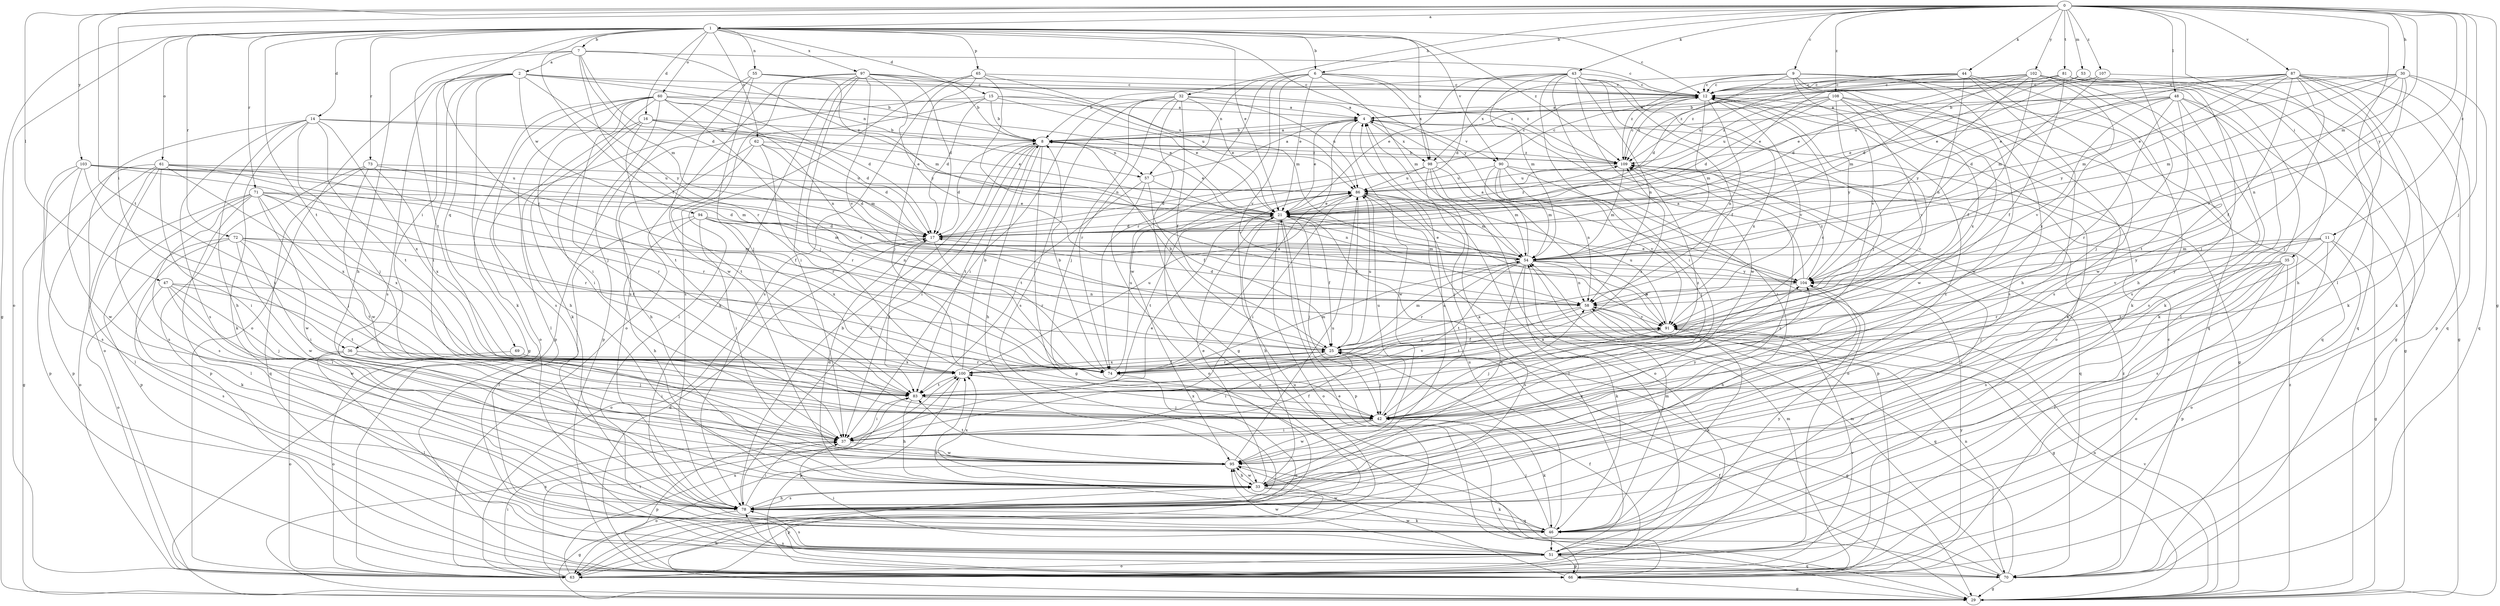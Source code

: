 strict digraph  {
0;
1;
2;
4;
6;
7;
8;
9;
11;
12;
14;
15;
16;
17;
21;
25;
29;
30;
32;
33;
35;
36;
37;
42;
43;
44;
46;
47;
48;
51;
53;
54;
55;
57;
58;
60;
61;
62;
63;
65;
66;
69;
70;
71;
72;
73;
74;
78;
81;
83;
86;
87;
90;
91;
94;
95;
97;
98;
100;
102;
103;
104;
107;
108;
109;
0 -> 1  [label=a];
0 -> 6  [label=b];
0 -> 9  [label=c];
0 -> 11  [label=c];
0 -> 29  [label=g];
0 -> 30  [label=h];
0 -> 32  [label=h];
0 -> 35  [label=i];
0 -> 36  [label=i];
0 -> 42  [label=j];
0 -> 43  [label=k];
0 -> 44  [label=k];
0 -> 47  [label=l];
0 -> 48  [label=l];
0 -> 51  [label=l];
0 -> 53  [label=m];
0 -> 54  [label=m];
0 -> 81  [label=t];
0 -> 83  [label=t];
0 -> 87  [label=v];
0 -> 102  [label=y];
0 -> 103  [label=y];
0 -> 104  [label=y];
0 -> 107  [label=z];
0 -> 108  [label=z];
1 -> 6  [label=b];
1 -> 7  [label=b];
1 -> 12  [label=c];
1 -> 14  [label=d];
1 -> 15  [label=d];
1 -> 16  [label=d];
1 -> 21  [label=e];
1 -> 25  [label=f];
1 -> 29  [label=g];
1 -> 55  [label=n];
1 -> 60  [label=o];
1 -> 61  [label=o];
1 -> 62  [label=o];
1 -> 63  [label=o];
1 -> 65  [label=p];
1 -> 71  [label=r];
1 -> 72  [label=r];
1 -> 73  [label=r];
1 -> 74  [label=r];
1 -> 83  [label=t];
1 -> 90  [label=v];
1 -> 97  [label=x];
1 -> 98  [label=x];
1 -> 104  [label=y];
1 -> 109  [label=z];
2 -> 8  [label=b];
2 -> 12  [label=c];
2 -> 36  [label=i];
2 -> 37  [label=i];
2 -> 46  [label=k];
2 -> 57  [label=n];
2 -> 63  [label=o];
2 -> 69  [label=q];
2 -> 78  [label=s];
2 -> 94  [label=w];
2 -> 104  [label=y];
4 -> 8  [label=b];
4 -> 21  [label=e];
4 -> 29  [label=g];
4 -> 90  [label=v];
4 -> 95  [label=w];
4 -> 98  [label=x];
6 -> 12  [label=c];
6 -> 21  [label=e];
6 -> 54  [label=m];
6 -> 57  [label=n];
6 -> 74  [label=r];
6 -> 91  [label=v];
6 -> 95  [label=w];
6 -> 98  [label=x];
6 -> 109  [label=z];
7 -> 2  [label=a];
7 -> 12  [label=c];
7 -> 17  [label=d];
7 -> 21  [label=e];
7 -> 33  [label=h];
7 -> 54  [label=m];
7 -> 74  [label=r];
7 -> 83  [label=t];
8 -> 4  [label=a];
8 -> 17  [label=d];
8 -> 21  [label=e];
8 -> 29  [label=g];
8 -> 33  [label=h];
8 -> 37  [label=i];
8 -> 57  [label=n];
8 -> 78  [label=s];
8 -> 83  [label=t];
8 -> 109  [label=z];
9 -> 12  [label=c];
9 -> 17  [label=d];
9 -> 70  [label=q];
9 -> 78  [label=s];
9 -> 91  [label=v];
9 -> 95  [label=w];
9 -> 98  [label=x];
9 -> 100  [label=x];
9 -> 109  [label=z];
11 -> 29  [label=g];
11 -> 54  [label=m];
11 -> 63  [label=o];
11 -> 78  [label=s];
11 -> 83  [label=t];
11 -> 91  [label=v];
11 -> 104  [label=y];
12 -> 4  [label=a];
12 -> 54  [label=m];
12 -> 58  [label=n];
12 -> 63  [label=o];
12 -> 91  [label=v];
12 -> 109  [label=z];
14 -> 8  [label=b];
14 -> 21  [label=e];
14 -> 33  [label=h];
14 -> 42  [label=j];
14 -> 46  [label=k];
14 -> 63  [label=o];
14 -> 78  [label=s];
14 -> 83  [label=t];
14 -> 100  [label=x];
15 -> 4  [label=a];
15 -> 8  [label=b];
15 -> 17  [label=d];
15 -> 21  [label=e];
15 -> 63  [label=o];
15 -> 66  [label=p];
15 -> 86  [label=u];
16 -> 8  [label=b];
16 -> 17  [label=d];
16 -> 21  [label=e];
16 -> 33  [label=h];
16 -> 37  [label=i];
16 -> 83  [label=t];
17 -> 54  [label=m];
17 -> 63  [label=o];
17 -> 74  [label=r];
17 -> 83  [label=t];
21 -> 17  [label=d];
21 -> 25  [label=f];
21 -> 33  [label=h];
21 -> 42  [label=j];
21 -> 63  [label=o];
21 -> 66  [label=p];
21 -> 83  [label=t];
21 -> 109  [label=z];
25 -> 8  [label=b];
25 -> 29  [label=g];
25 -> 37  [label=i];
25 -> 42  [label=j];
25 -> 54  [label=m];
25 -> 74  [label=r];
25 -> 86  [label=u];
25 -> 100  [label=x];
29 -> 25  [label=f];
29 -> 33  [label=h];
29 -> 58  [label=n];
29 -> 91  [label=v];
29 -> 100  [label=x];
29 -> 109  [label=z];
30 -> 8  [label=b];
30 -> 12  [label=c];
30 -> 21  [label=e];
30 -> 42  [label=j];
30 -> 46  [label=k];
30 -> 54  [label=m];
30 -> 58  [label=n];
30 -> 70  [label=q];
30 -> 91  [label=v];
32 -> 4  [label=a];
32 -> 21  [label=e];
32 -> 25  [label=f];
32 -> 29  [label=g];
32 -> 37  [label=i];
32 -> 42  [label=j];
32 -> 74  [label=r];
32 -> 78  [label=s];
32 -> 86  [label=u];
33 -> 4  [label=a];
33 -> 12  [label=c];
33 -> 17  [label=d];
33 -> 21  [label=e];
33 -> 46  [label=k];
33 -> 66  [label=p];
33 -> 78  [label=s];
33 -> 95  [label=w];
33 -> 100  [label=x];
33 -> 109  [label=z];
35 -> 42  [label=j];
35 -> 51  [label=l];
35 -> 63  [label=o];
35 -> 66  [label=p];
35 -> 74  [label=r];
35 -> 78  [label=s];
35 -> 104  [label=y];
36 -> 37  [label=i];
36 -> 42  [label=j];
36 -> 51  [label=l];
36 -> 63  [label=o];
36 -> 74  [label=r];
37 -> 21  [label=e];
37 -> 25  [label=f];
37 -> 66  [label=p];
37 -> 95  [label=w];
37 -> 104  [label=y];
42 -> 37  [label=i];
42 -> 46  [label=k];
42 -> 58  [label=n];
42 -> 86  [label=u];
42 -> 95  [label=w];
42 -> 100  [label=x];
43 -> 8  [label=b];
43 -> 12  [label=c];
43 -> 17  [label=d];
43 -> 21  [label=e];
43 -> 25  [label=f];
43 -> 37  [label=i];
43 -> 42  [label=j];
43 -> 54  [label=m];
43 -> 58  [label=n];
43 -> 78  [label=s];
43 -> 95  [label=w];
43 -> 100  [label=x];
44 -> 12  [label=c];
44 -> 21  [label=e];
44 -> 33  [label=h];
44 -> 46  [label=k];
44 -> 58  [label=n];
44 -> 78  [label=s];
44 -> 86  [label=u];
44 -> 109  [label=z];
46 -> 42  [label=j];
46 -> 51  [label=l];
46 -> 54  [label=m];
46 -> 86  [label=u];
46 -> 95  [label=w];
46 -> 100  [label=x];
47 -> 37  [label=i];
47 -> 42  [label=j];
47 -> 58  [label=n];
47 -> 78  [label=s];
47 -> 83  [label=t];
47 -> 95  [label=w];
48 -> 4  [label=a];
48 -> 17  [label=d];
48 -> 21  [label=e];
48 -> 29  [label=g];
48 -> 46  [label=k];
48 -> 74  [label=r];
48 -> 78  [label=s];
48 -> 83  [label=t];
48 -> 91  [label=v];
51 -> 4  [label=a];
51 -> 37  [label=i];
51 -> 63  [label=o];
51 -> 66  [label=p];
51 -> 70  [label=q];
51 -> 78  [label=s];
51 -> 95  [label=w];
51 -> 104  [label=y];
51 -> 109  [label=z];
53 -> 12  [label=c];
53 -> 21  [label=e];
53 -> 29  [label=g];
54 -> 4  [label=a];
54 -> 21  [label=e];
54 -> 46  [label=k];
54 -> 58  [label=n];
54 -> 74  [label=r];
54 -> 78  [label=s];
54 -> 83  [label=t];
54 -> 91  [label=v];
54 -> 104  [label=y];
55 -> 12  [label=c];
55 -> 42  [label=j];
55 -> 54  [label=m];
55 -> 78  [label=s];
55 -> 95  [label=w];
55 -> 109  [label=z];
57 -> 4  [label=a];
57 -> 25  [label=f];
57 -> 58  [label=n];
57 -> 63  [label=o];
57 -> 83  [label=t];
58 -> 17  [label=d];
58 -> 29  [label=g];
58 -> 70  [label=q];
58 -> 74  [label=r];
58 -> 83  [label=t];
58 -> 91  [label=v];
60 -> 4  [label=a];
60 -> 17  [label=d];
60 -> 21  [label=e];
60 -> 29  [label=g];
60 -> 37  [label=i];
60 -> 42  [label=j];
60 -> 46  [label=k];
60 -> 51  [label=l];
60 -> 58  [label=n];
60 -> 66  [label=p];
60 -> 74  [label=r];
60 -> 78  [label=s];
61 -> 25  [label=f];
61 -> 29  [label=g];
61 -> 37  [label=i];
61 -> 51  [label=l];
61 -> 66  [label=p];
61 -> 74  [label=r];
61 -> 78  [label=s];
61 -> 86  [label=u];
61 -> 100  [label=x];
62 -> 17  [label=d];
62 -> 33  [label=h];
62 -> 54  [label=m];
62 -> 74  [label=r];
62 -> 83  [label=t];
62 -> 109  [label=z];
63 -> 25  [label=f];
63 -> 37  [label=i];
63 -> 83  [label=t];
63 -> 86  [label=u];
63 -> 91  [label=v];
63 -> 100  [label=x];
65 -> 12  [label=c];
65 -> 42  [label=j];
65 -> 51  [label=l];
65 -> 54  [label=m];
65 -> 58  [label=n];
65 -> 78  [label=s];
66 -> 12  [label=c];
66 -> 17  [label=d];
66 -> 21  [label=e];
66 -> 29  [label=g];
66 -> 54  [label=m];
66 -> 95  [label=w];
66 -> 104  [label=y];
69 -> 63  [label=o];
69 -> 100  [label=x];
70 -> 21  [label=e];
70 -> 29  [label=g];
70 -> 54  [label=m];
70 -> 58  [label=n];
70 -> 78  [label=s];
70 -> 109  [label=z];
71 -> 17  [label=d];
71 -> 21  [label=e];
71 -> 42  [label=j];
71 -> 51  [label=l];
71 -> 63  [label=o];
71 -> 66  [label=p];
71 -> 74  [label=r];
71 -> 78  [label=s];
71 -> 95  [label=w];
71 -> 100  [label=x];
72 -> 25  [label=f];
72 -> 37  [label=i];
72 -> 46  [label=k];
72 -> 54  [label=m];
72 -> 63  [label=o];
72 -> 83  [label=t];
72 -> 95  [label=w];
73 -> 66  [label=p];
73 -> 70  [label=q];
73 -> 74  [label=r];
73 -> 86  [label=u];
73 -> 95  [label=w];
73 -> 100  [label=x];
74 -> 4  [label=a];
74 -> 8  [label=b];
74 -> 12  [label=c];
74 -> 54  [label=m];
74 -> 63  [label=o];
74 -> 86  [label=u];
74 -> 91  [label=v];
74 -> 109  [label=z];
78 -> 4  [label=a];
78 -> 8  [label=b];
78 -> 29  [label=g];
78 -> 33  [label=h];
78 -> 37  [label=i];
78 -> 46  [label=k];
81 -> 12  [label=c];
81 -> 17  [label=d];
81 -> 21  [label=e];
81 -> 25  [label=f];
81 -> 29  [label=g];
81 -> 42  [label=j];
81 -> 51  [label=l];
81 -> 95  [label=w];
83 -> 12  [label=c];
83 -> 33  [label=h];
83 -> 37  [label=i];
83 -> 42  [label=j];
83 -> 104  [label=y];
83 -> 109  [label=z];
86 -> 21  [label=e];
86 -> 25  [label=f];
86 -> 37  [label=i];
86 -> 51  [label=l];
86 -> 54  [label=m];
86 -> 63  [label=o];
86 -> 91  [label=v];
87 -> 12  [label=c];
87 -> 21  [label=e];
87 -> 25  [label=f];
87 -> 33  [label=h];
87 -> 42  [label=j];
87 -> 46  [label=k];
87 -> 51  [label=l];
87 -> 54  [label=m];
87 -> 66  [label=p];
87 -> 70  [label=q];
87 -> 86  [label=u];
87 -> 104  [label=y];
90 -> 12  [label=c];
90 -> 42  [label=j];
90 -> 54  [label=m];
90 -> 58  [label=n];
90 -> 63  [label=o];
90 -> 70  [label=q];
90 -> 86  [label=u];
90 -> 91  [label=v];
91 -> 25  [label=f];
91 -> 42  [label=j];
91 -> 46  [label=k];
91 -> 86  [label=u];
94 -> 17  [label=d];
94 -> 33  [label=h];
94 -> 37  [label=i];
94 -> 51  [label=l];
94 -> 54  [label=m];
94 -> 58  [label=n];
94 -> 100  [label=x];
95 -> 33  [label=h];
95 -> 63  [label=o];
95 -> 70  [label=q];
95 -> 83  [label=t];
95 -> 86  [label=u];
97 -> 8  [label=b];
97 -> 12  [label=c];
97 -> 17  [label=d];
97 -> 37  [label=i];
97 -> 42  [label=j];
97 -> 46  [label=k];
97 -> 63  [label=o];
97 -> 78  [label=s];
97 -> 86  [label=u];
97 -> 91  [label=v];
97 -> 104  [label=y];
98 -> 12  [label=c];
98 -> 17  [label=d];
98 -> 42  [label=j];
98 -> 54  [label=m];
98 -> 63  [label=o];
98 -> 66  [label=p];
98 -> 86  [label=u];
100 -> 8  [label=b];
100 -> 25  [label=f];
100 -> 66  [label=p];
100 -> 83  [label=t];
100 -> 86  [label=u];
102 -> 12  [label=c];
102 -> 17  [label=d];
102 -> 25  [label=f];
102 -> 33  [label=h];
102 -> 46  [label=k];
102 -> 54  [label=m];
102 -> 78  [label=s];
102 -> 100  [label=x];
102 -> 104  [label=y];
102 -> 109  [label=z];
103 -> 17  [label=d];
103 -> 54  [label=m];
103 -> 66  [label=p];
103 -> 74  [label=r];
103 -> 78  [label=s];
103 -> 83  [label=t];
103 -> 86  [label=u];
103 -> 95  [label=w];
104 -> 4  [label=a];
104 -> 21  [label=e];
104 -> 33  [label=h];
104 -> 58  [label=n];
104 -> 109  [label=z];
107 -> 8  [label=b];
107 -> 12  [label=c];
107 -> 54  [label=m];
107 -> 70  [label=q];
108 -> 4  [label=a];
108 -> 17  [label=d];
108 -> 46  [label=k];
108 -> 70  [label=q];
108 -> 86  [label=u];
108 -> 91  [label=v];
108 -> 95  [label=w];
108 -> 104  [label=y];
108 -> 109  [label=z];
109 -> 8  [label=b];
109 -> 12  [label=c];
109 -> 54  [label=m];
109 -> 86  [label=u];
}
